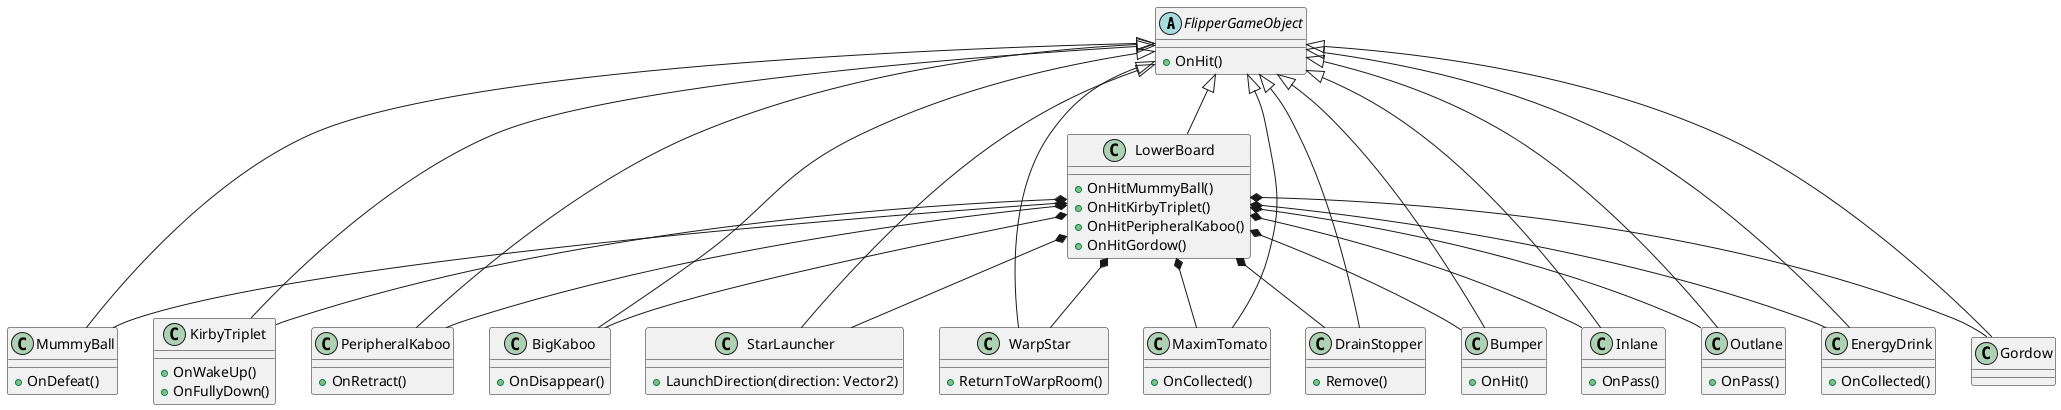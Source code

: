 @startuml

abstract class FlipperGameObject {
    + OnHit()
}

class LowerBoard {
    + OnHitMummyBall()
    + OnHitKirbyTriplet()
    + OnHitPeripheralKaboo()
    + OnHitGordow()
}

class MummyBall {
    + OnDefeat()
}

class KirbyTriplet {
    + OnWakeUp()
    + OnFullyDown()
}

class PeripheralKaboo {
    + OnRetract()
}

class BigKaboo {
    + OnDisappear()
}

class StarLauncher {
    + LaunchDirection(direction: Vector2)
}

class WarpStar {
    + ReturnToWarpRoom()
}

class MaximTomato {
    + OnCollected()
}

class DrainStopper {
    + Remove()
}

class Bumper {
    + OnHit()
}

class Inlane {
    + OnPass()
}

class Outlane {
    + OnPass()
}

class EnergyDrink {
    + OnCollected()
}

FlipperGameObject <|-- LowerBoard
LowerBoard *-- MummyBall
LowerBoard *-- KirbyTriplet
LowerBoard *-- PeripheralKaboo
LowerBoard *-- Gordow
LowerBoard *-- BigKaboo
LowerBoard *-- StarLauncher
LowerBoard *-- WarpStar
LowerBoard *-- MaximTomato
LowerBoard *-- DrainStopper
LowerBoard *-- Bumper
LowerBoard *-- Inlane
LowerBoard *-- Outlane
LowerBoard *-- EnergyDrink

MummyBall --|> FlipperGameObject
KirbyTriplet --|> FlipperGameObject
PeripheralKaboo --|> FlipperGameObject
Gordow --|> FlipperGameObject
BigKaboo --|> FlipperGameObject
StarLauncher --|> FlipperGameObject
WarpStar --|> FlipperGameObject
MaximTomato --|> FlipperGameObject
DrainStopper --|> FlipperGameObject
Bumper --|> FlipperGameObject
Inlane --|> FlipperGameObject
Outlane --|> FlipperGameObject
EnergyDrink --|> FlipperGameObject

@enduml
